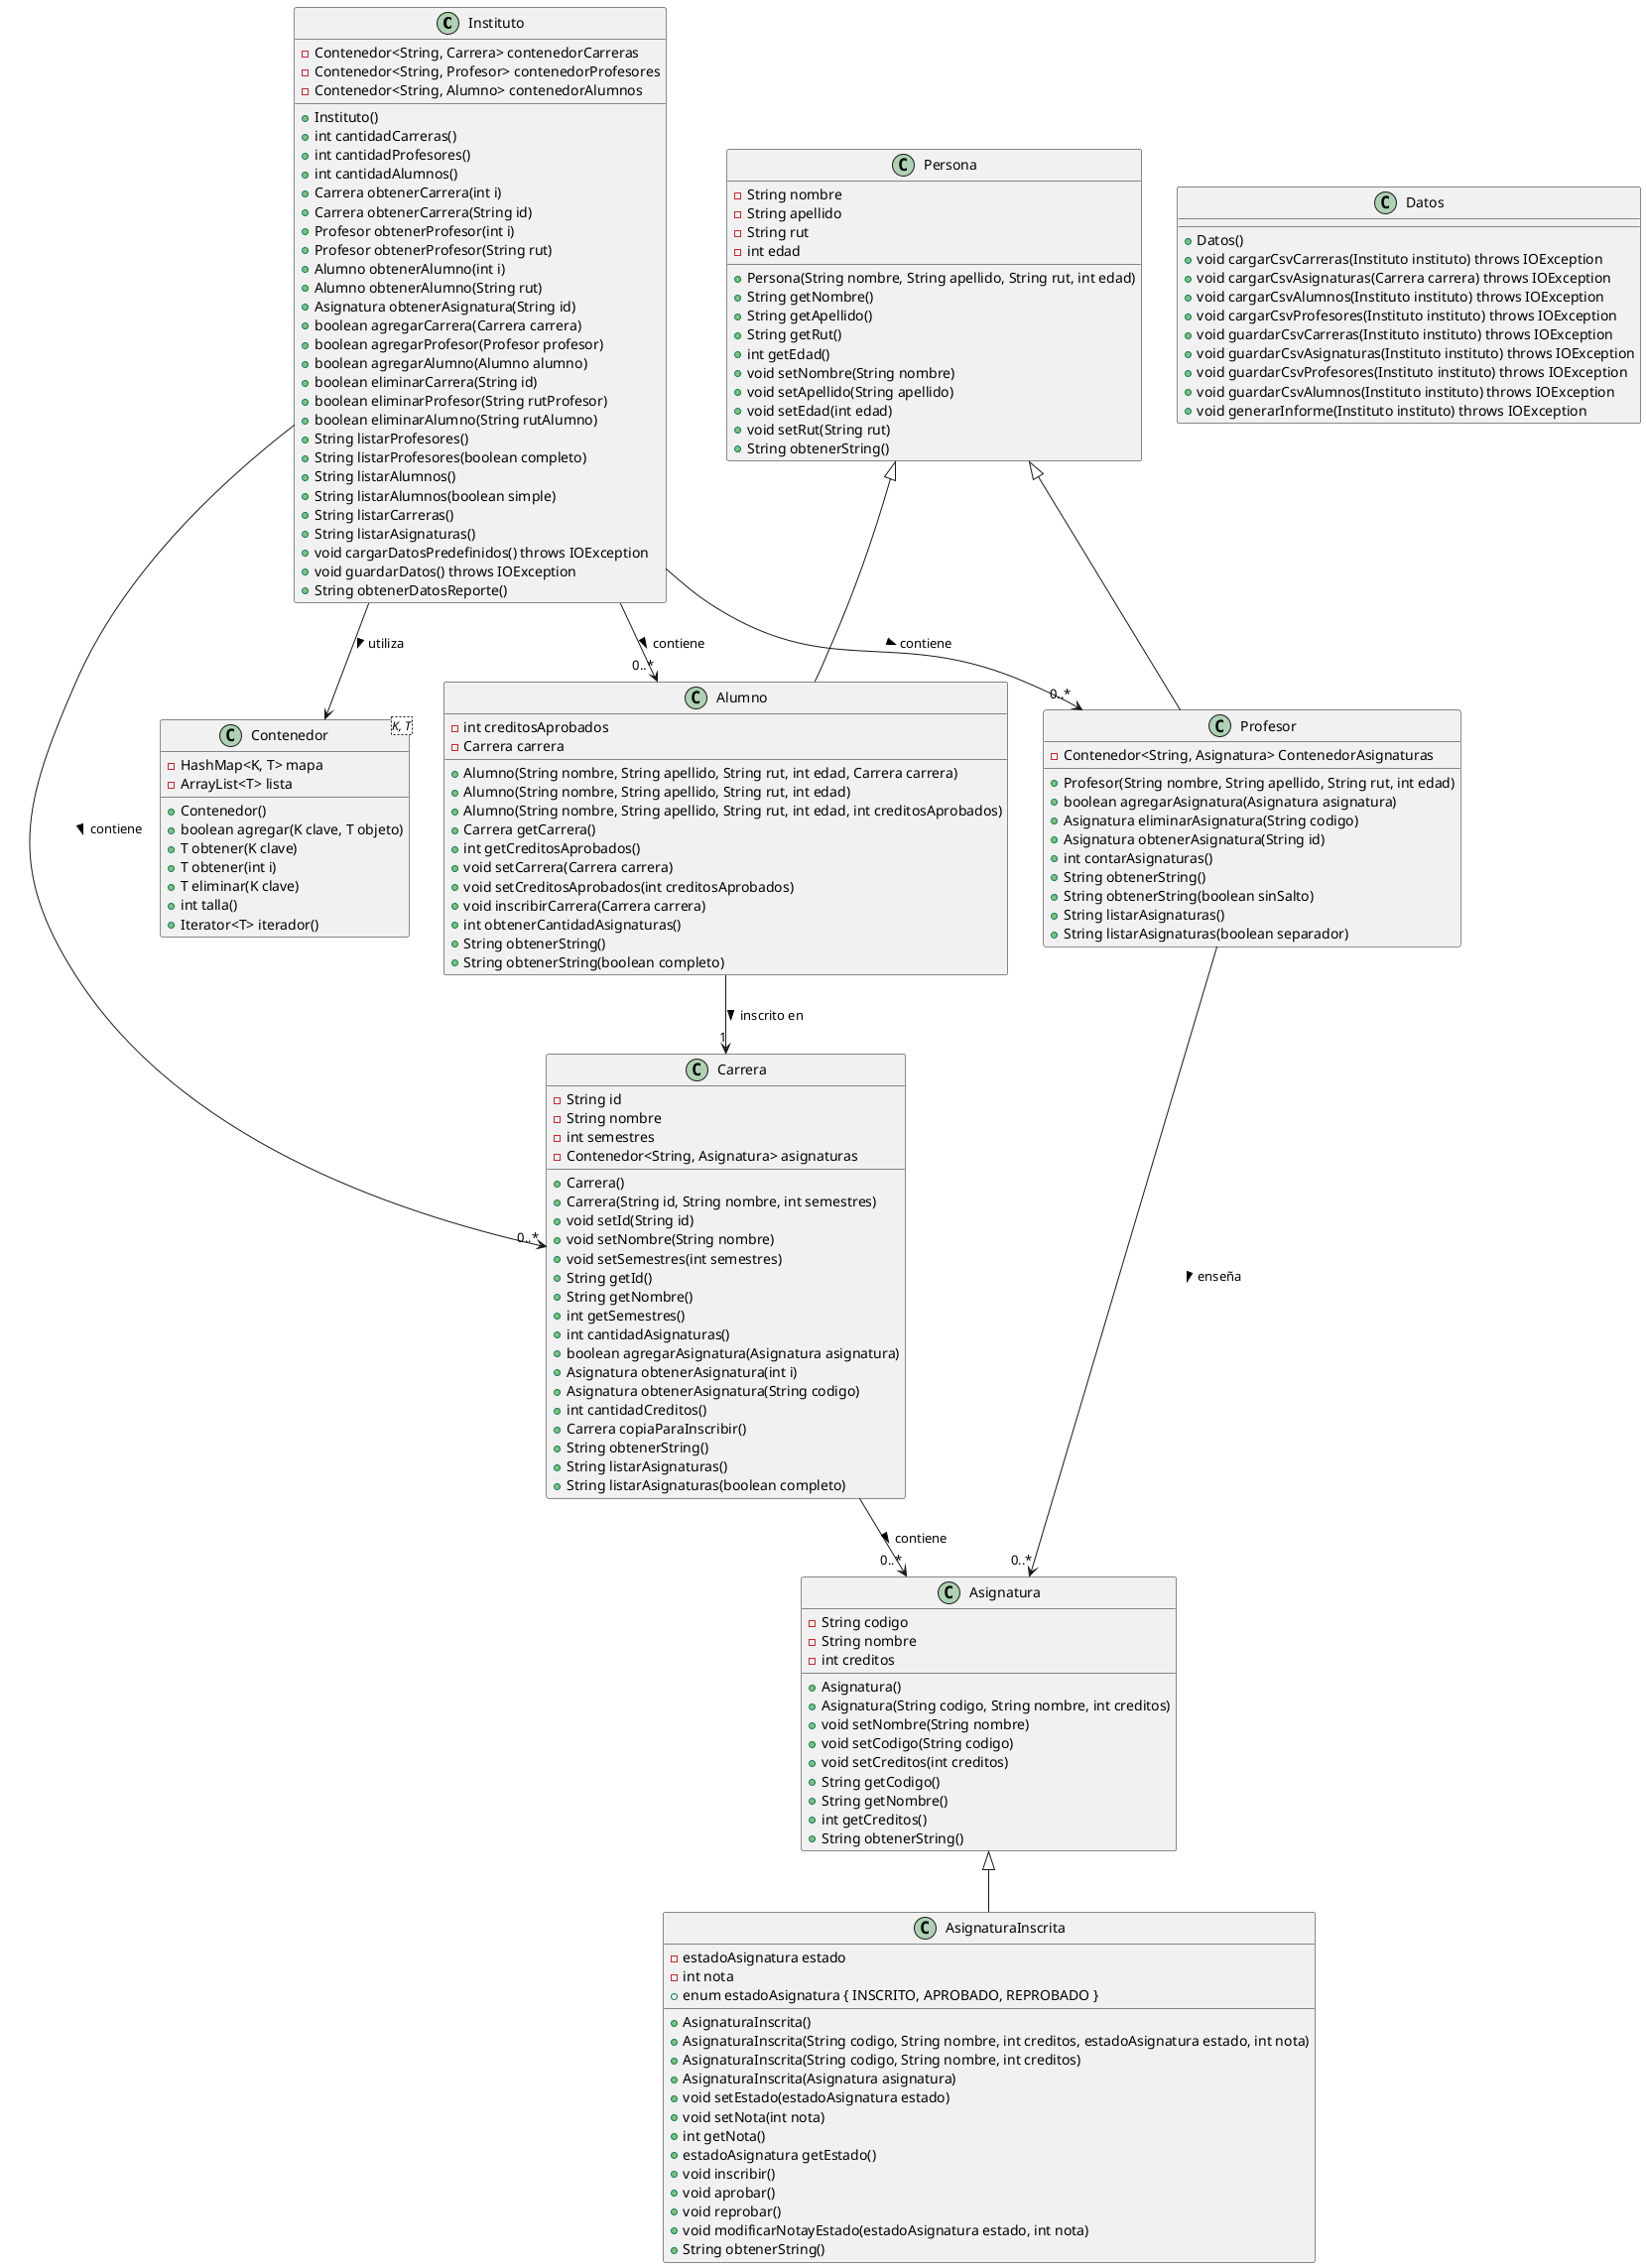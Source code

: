 @startuml

class Instituto {
    - Contenedor<String, Carrera> contenedorCarreras
    - Contenedor<String, Profesor> contenedorProfesores
    - Contenedor<String, Alumno> contenedorAlumnos
    + Instituto()
    + int cantidadCarreras()
    + int cantidadProfesores()
    + int cantidadAlumnos()
    + Carrera obtenerCarrera(int i)
    + Carrera obtenerCarrera(String id)
    + Profesor obtenerProfesor(int i)
    + Profesor obtenerProfesor(String rut)
    + Alumno obtenerAlumno(int i)
    + Alumno obtenerAlumno(String rut)
    + Asignatura obtenerAsignatura(String id)
    + boolean agregarCarrera(Carrera carrera)
    + boolean agregarProfesor(Profesor profesor)
    + boolean agregarAlumno(Alumno alumno)
    + boolean eliminarCarrera(String id)
    + boolean eliminarProfesor(String rutProfesor)
    + boolean eliminarAlumno(String rutAlumno)
    + String listarProfesores()
    + String listarProfesores(boolean completo)
    + String listarAlumnos()
    + String listarAlumnos(boolean simple)
    + String listarCarreras()
    + String listarAsignaturas()
    + void cargarDatosPredefinidos() throws IOException
    + void guardarDatos() throws IOException
    + String obtenerDatosReporte()
}

class Datos {
    + Datos()
    + void cargarCsvCarreras(Instituto instituto) throws IOException
    + void cargarCsvAsignaturas(Carrera carrera) throws IOException
    + void cargarCsvAlumnos(Instituto instituto) throws IOException
    + void cargarCsvProfesores(Instituto instituto) throws IOException
    + void guardarCsvCarreras(Instituto instituto) throws IOException
    + void guardarCsvAsignaturas(Instituto instituto) throws IOException
    + void guardarCsvProfesores(Instituto instituto) throws IOException
    + void guardarCsvAlumnos(Instituto instituto) throws IOException
    + void generarInforme(Instituto instituto) throws IOException
}

class Carrera {
    - String id
    - String nombre
    - int semestres
    - Contenedor<String, Asignatura> asignaturas
    + Carrera()
    + Carrera(String id, String nombre, int semestres)
    + void setId(String id)
    + void setNombre(String nombre)
    + void setSemestres(int semestres)
    + String getId()
    + String getNombre()
    + int getSemestres()
    + int cantidadAsignaturas()
    + boolean agregarAsignatura(Asignatura asignatura)
    + Asignatura obtenerAsignatura(int i)
    + Asignatura obtenerAsignatura(String codigo)
    + int cantidadCreditos()
    + Carrera copiaParaInscribir()
    + String obtenerString()
    + String listarAsignaturas()
    + String listarAsignaturas(boolean completo)
}

class Profesor extends Persona {
    - Contenedor<String, Asignatura> ContenedorAsignaturas
    + Profesor(String nombre, String apellido, String rut, int edad)
    + boolean agregarAsignatura(Asignatura asignatura)
    + Asignatura eliminarAsignatura(String codigo)
    + Asignatura obtenerAsignatura(String id)
    + int contarAsignaturas()
    + String obtenerString()
    + String obtenerString(boolean sinSalto)
    + String listarAsignaturas()
    + String listarAsignaturas(boolean separador)
}

class Alumno extends Persona {
    - int creditosAprobados
    - Carrera carrera
    + Alumno(String nombre, String apellido, String rut, int edad, Carrera carrera)
    + Alumno(String nombre, String apellido, String rut, int edad)
    + Alumno(String nombre, String apellido, String rut, int edad, int creditosAprobados)
    + Carrera getCarrera()
    + int getCreditosAprobados()
    + void setCarrera(Carrera carrera)
    + void setCreditosAprobados(int creditosAprobados)
    + void inscribirCarrera(Carrera carrera)
    + int obtenerCantidadAsignaturas()
    + String obtenerString()
    + String obtenerString(boolean completo)
}

class Persona {
    - String nombre
    - String apellido
    - String rut
    - int edad
    + Persona(String nombre, String apellido, String rut, int edad)
    + String getNombre()
    + String getApellido()
    + String getRut()
    + int getEdad()
    + void setNombre(String nombre)
    + void setApellido(String apellido)
    + void setEdad(int edad)
    + void setRut(String rut)
    + String obtenerString()
}

class Asignatura {
    - String codigo
    - String nombre
    - int creditos
    + Asignatura()
    + Asignatura(String codigo, String nombre, int creditos)
    + void setNombre(String nombre)
    + void setCodigo(String codigo)
    + void setCreditos(int creditos)
    + String getCodigo()
    + String getNombre()
    + int getCreditos()
    + String obtenerString()
}

class AsignaturaInscrita extends Asignatura {
    - estadoAsignatura estado
    - int nota
    + AsignaturaInscrita()
    + AsignaturaInscrita(String codigo, String nombre, int creditos, estadoAsignatura estado, int nota)
    + AsignaturaInscrita(String codigo, String nombre, int creditos)
    + AsignaturaInscrita(Asignatura asignatura)
    + void setEstado(estadoAsignatura estado)
    + void setNota(int nota)
    + int getNota()
    + estadoAsignatura getEstado()
    + void inscribir()
    + void aprobar()
    + void reprobar()
    + void modificarNotayEstado(estadoAsignatura estado, int nota)
    + String obtenerString()
    + enum estadoAsignatura { INSCRITO, APROBADO, REPROBADO }
}

class Contenedor<K, T> {
    - HashMap<K, T> mapa
    - ArrayList<T> lista
    + Contenedor()
    + boolean agregar(K clave, T objeto)
    + T obtener(K clave)
    + T obtener(int i)
    + T eliminar(K clave)
    + int talla()
    + Iterator<T> iterador()
}

Instituto --> "0..*" Carrera : contiene >
Instituto --> "0..*" Profesor : contiene >
Instituto --> "0..*" Alumno : contiene >
Carrera --> "0..*" Asignatura : contiene >
Profesor --> "0..*" Asignatura : enseña >
Alumno --> "1" Carrera : inscrito en > 
Instituto --> Contenedor : utiliza >

@enduml
